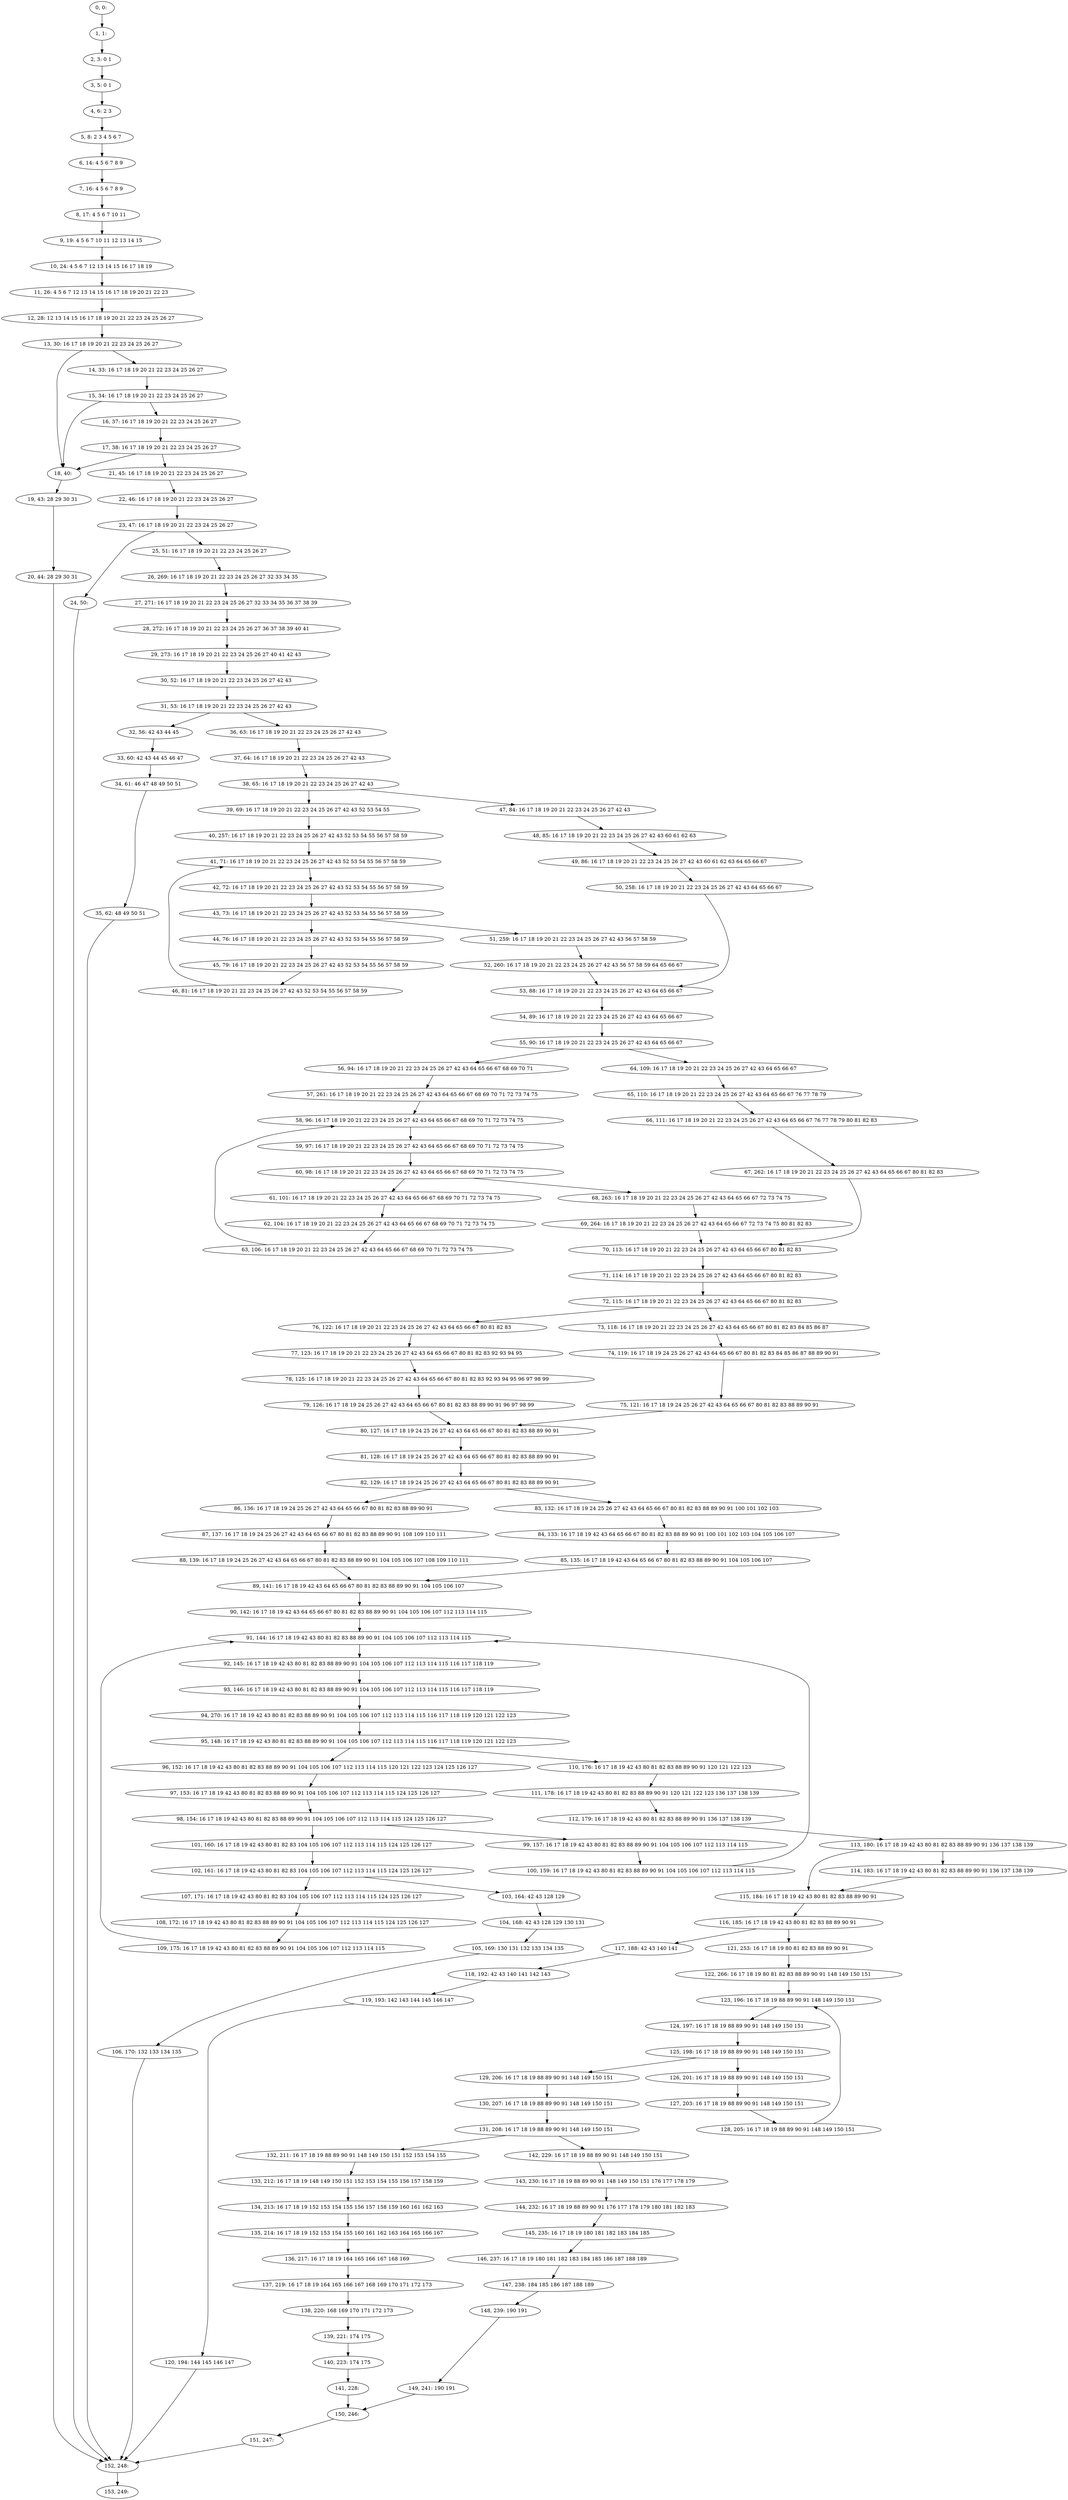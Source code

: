 digraph G {
0[label="0, 0: "];
1[label="1, 1: "];
2[label="2, 3: 0 1 "];
3[label="3, 5: 0 1 "];
4[label="4, 6: 2 3 "];
5[label="5, 8: 2 3 4 5 6 7 "];
6[label="6, 14: 4 5 6 7 8 9 "];
7[label="7, 16: 4 5 6 7 8 9 "];
8[label="8, 17: 4 5 6 7 10 11 "];
9[label="9, 19: 4 5 6 7 10 11 12 13 14 15 "];
10[label="10, 24: 4 5 6 7 12 13 14 15 16 17 18 19 "];
11[label="11, 26: 4 5 6 7 12 13 14 15 16 17 18 19 20 21 22 23 "];
12[label="12, 28: 12 13 14 15 16 17 18 19 20 21 22 23 24 25 26 27 "];
13[label="13, 30: 16 17 18 19 20 21 22 23 24 25 26 27 "];
14[label="14, 33: 16 17 18 19 20 21 22 23 24 25 26 27 "];
15[label="15, 34: 16 17 18 19 20 21 22 23 24 25 26 27 "];
16[label="16, 37: 16 17 18 19 20 21 22 23 24 25 26 27 "];
17[label="17, 38: 16 17 18 19 20 21 22 23 24 25 26 27 "];
18[label="18, 40: "];
19[label="19, 43: 28 29 30 31 "];
20[label="20, 44: 28 29 30 31 "];
21[label="21, 45: 16 17 18 19 20 21 22 23 24 25 26 27 "];
22[label="22, 46: 16 17 18 19 20 21 22 23 24 25 26 27 "];
23[label="23, 47: 16 17 18 19 20 21 22 23 24 25 26 27 "];
24[label="24, 50: "];
25[label="25, 51: 16 17 18 19 20 21 22 23 24 25 26 27 "];
26[label="26, 269: 16 17 18 19 20 21 22 23 24 25 26 27 32 33 34 35 "];
27[label="27, 271: 16 17 18 19 20 21 22 23 24 25 26 27 32 33 34 35 36 37 38 39 "];
28[label="28, 272: 16 17 18 19 20 21 22 23 24 25 26 27 36 37 38 39 40 41 "];
29[label="29, 273: 16 17 18 19 20 21 22 23 24 25 26 27 40 41 42 43 "];
30[label="30, 52: 16 17 18 19 20 21 22 23 24 25 26 27 42 43 "];
31[label="31, 53: 16 17 18 19 20 21 22 23 24 25 26 27 42 43 "];
32[label="32, 56: 42 43 44 45 "];
33[label="33, 60: 42 43 44 45 46 47 "];
34[label="34, 61: 46 47 48 49 50 51 "];
35[label="35, 62: 48 49 50 51 "];
36[label="36, 63: 16 17 18 19 20 21 22 23 24 25 26 27 42 43 "];
37[label="37, 64: 16 17 18 19 20 21 22 23 24 25 26 27 42 43 "];
38[label="38, 65: 16 17 18 19 20 21 22 23 24 25 26 27 42 43 "];
39[label="39, 69: 16 17 18 19 20 21 22 23 24 25 26 27 42 43 52 53 54 55 "];
40[label="40, 257: 16 17 18 19 20 21 22 23 24 25 26 27 42 43 52 53 54 55 56 57 58 59 "];
41[label="41, 71: 16 17 18 19 20 21 22 23 24 25 26 27 42 43 52 53 54 55 56 57 58 59 "];
42[label="42, 72: 16 17 18 19 20 21 22 23 24 25 26 27 42 43 52 53 54 55 56 57 58 59 "];
43[label="43, 73: 16 17 18 19 20 21 22 23 24 25 26 27 42 43 52 53 54 55 56 57 58 59 "];
44[label="44, 76: 16 17 18 19 20 21 22 23 24 25 26 27 42 43 52 53 54 55 56 57 58 59 "];
45[label="45, 79: 16 17 18 19 20 21 22 23 24 25 26 27 42 43 52 53 54 55 56 57 58 59 "];
46[label="46, 81: 16 17 18 19 20 21 22 23 24 25 26 27 42 43 52 53 54 55 56 57 58 59 "];
47[label="47, 84: 16 17 18 19 20 21 22 23 24 25 26 27 42 43 "];
48[label="48, 85: 16 17 18 19 20 21 22 23 24 25 26 27 42 43 60 61 62 63 "];
49[label="49, 86: 16 17 18 19 20 21 22 23 24 25 26 27 42 43 60 61 62 63 64 65 66 67 "];
50[label="50, 258: 16 17 18 19 20 21 22 23 24 25 26 27 42 43 64 65 66 67 "];
51[label="51, 259: 16 17 18 19 20 21 22 23 24 25 26 27 42 43 56 57 58 59 "];
52[label="52, 260: 16 17 18 19 20 21 22 23 24 25 26 27 42 43 56 57 58 59 64 65 66 67 "];
53[label="53, 88: 16 17 18 19 20 21 22 23 24 25 26 27 42 43 64 65 66 67 "];
54[label="54, 89: 16 17 18 19 20 21 22 23 24 25 26 27 42 43 64 65 66 67 "];
55[label="55, 90: 16 17 18 19 20 21 22 23 24 25 26 27 42 43 64 65 66 67 "];
56[label="56, 94: 16 17 18 19 20 21 22 23 24 25 26 27 42 43 64 65 66 67 68 69 70 71 "];
57[label="57, 261: 16 17 18 19 20 21 22 23 24 25 26 27 42 43 64 65 66 67 68 69 70 71 72 73 74 75 "];
58[label="58, 96: 16 17 18 19 20 21 22 23 24 25 26 27 42 43 64 65 66 67 68 69 70 71 72 73 74 75 "];
59[label="59, 97: 16 17 18 19 20 21 22 23 24 25 26 27 42 43 64 65 66 67 68 69 70 71 72 73 74 75 "];
60[label="60, 98: 16 17 18 19 20 21 22 23 24 25 26 27 42 43 64 65 66 67 68 69 70 71 72 73 74 75 "];
61[label="61, 101: 16 17 18 19 20 21 22 23 24 25 26 27 42 43 64 65 66 67 68 69 70 71 72 73 74 75 "];
62[label="62, 104: 16 17 18 19 20 21 22 23 24 25 26 27 42 43 64 65 66 67 68 69 70 71 72 73 74 75 "];
63[label="63, 106: 16 17 18 19 20 21 22 23 24 25 26 27 42 43 64 65 66 67 68 69 70 71 72 73 74 75 "];
64[label="64, 109: 16 17 18 19 20 21 22 23 24 25 26 27 42 43 64 65 66 67 "];
65[label="65, 110: 16 17 18 19 20 21 22 23 24 25 26 27 42 43 64 65 66 67 76 77 78 79 "];
66[label="66, 111: 16 17 18 19 20 21 22 23 24 25 26 27 42 43 64 65 66 67 76 77 78 79 80 81 82 83 "];
67[label="67, 262: 16 17 18 19 20 21 22 23 24 25 26 27 42 43 64 65 66 67 80 81 82 83 "];
68[label="68, 263: 16 17 18 19 20 21 22 23 24 25 26 27 42 43 64 65 66 67 72 73 74 75 "];
69[label="69, 264: 16 17 18 19 20 21 22 23 24 25 26 27 42 43 64 65 66 67 72 73 74 75 80 81 82 83 "];
70[label="70, 113: 16 17 18 19 20 21 22 23 24 25 26 27 42 43 64 65 66 67 80 81 82 83 "];
71[label="71, 114: 16 17 18 19 20 21 22 23 24 25 26 27 42 43 64 65 66 67 80 81 82 83 "];
72[label="72, 115: 16 17 18 19 20 21 22 23 24 25 26 27 42 43 64 65 66 67 80 81 82 83 "];
73[label="73, 118: 16 17 18 19 20 21 22 23 24 25 26 27 42 43 64 65 66 67 80 81 82 83 84 85 86 87 "];
74[label="74, 119: 16 17 18 19 24 25 26 27 42 43 64 65 66 67 80 81 82 83 84 85 86 87 88 89 90 91 "];
75[label="75, 121: 16 17 18 19 24 25 26 27 42 43 64 65 66 67 80 81 82 83 88 89 90 91 "];
76[label="76, 122: 16 17 18 19 20 21 22 23 24 25 26 27 42 43 64 65 66 67 80 81 82 83 "];
77[label="77, 123: 16 17 18 19 20 21 22 23 24 25 26 27 42 43 64 65 66 67 80 81 82 83 92 93 94 95 "];
78[label="78, 125: 16 17 18 19 20 21 22 23 24 25 26 27 42 43 64 65 66 67 80 81 82 83 92 93 94 95 96 97 98 99 "];
79[label="79, 126: 16 17 18 19 24 25 26 27 42 43 64 65 66 67 80 81 82 83 88 89 90 91 96 97 98 99 "];
80[label="80, 127: 16 17 18 19 24 25 26 27 42 43 64 65 66 67 80 81 82 83 88 89 90 91 "];
81[label="81, 128: 16 17 18 19 24 25 26 27 42 43 64 65 66 67 80 81 82 83 88 89 90 91 "];
82[label="82, 129: 16 17 18 19 24 25 26 27 42 43 64 65 66 67 80 81 82 83 88 89 90 91 "];
83[label="83, 132: 16 17 18 19 24 25 26 27 42 43 64 65 66 67 80 81 82 83 88 89 90 91 100 101 102 103 "];
84[label="84, 133: 16 17 18 19 42 43 64 65 66 67 80 81 82 83 88 89 90 91 100 101 102 103 104 105 106 107 "];
85[label="85, 135: 16 17 18 19 42 43 64 65 66 67 80 81 82 83 88 89 90 91 104 105 106 107 "];
86[label="86, 136: 16 17 18 19 24 25 26 27 42 43 64 65 66 67 80 81 82 83 88 89 90 91 "];
87[label="87, 137: 16 17 18 19 24 25 26 27 42 43 64 65 66 67 80 81 82 83 88 89 90 91 108 109 110 111 "];
88[label="88, 139: 16 17 18 19 24 25 26 27 42 43 64 65 66 67 80 81 82 83 88 89 90 91 104 105 106 107 108 109 110 111 "];
89[label="89, 141: 16 17 18 19 42 43 64 65 66 67 80 81 82 83 88 89 90 91 104 105 106 107 "];
90[label="90, 142: 16 17 18 19 42 43 64 65 66 67 80 81 82 83 88 89 90 91 104 105 106 107 112 113 114 115 "];
91[label="91, 144: 16 17 18 19 42 43 80 81 82 83 88 89 90 91 104 105 106 107 112 113 114 115 "];
92[label="92, 145: 16 17 18 19 42 43 80 81 82 83 88 89 90 91 104 105 106 107 112 113 114 115 116 117 118 119 "];
93[label="93, 146: 16 17 18 19 42 43 80 81 82 83 88 89 90 91 104 105 106 107 112 113 114 115 116 117 118 119 "];
94[label="94, 270: 16 17 18 19 42 43 80 81 82 83 88 89 90 91 104 105 106 107 112 113 114 115 116 117 118 119 120 121 122 123 "];
95[label="95, 148: 16 17 18 19 42 43 80 81 82 83 88 89 90 91 104 105 106 107 112 113 114 115 116 117 118 119 120 121 122 123 "];
96[label="96, 152: 16 17 18 19 42 43 80 81 82 83 88 89 90 91 104 105 106 107 112 113 114 115 120 121 122 123 124 125 126 127 "];
97[label="97, 153: 16 17 18 19 42 43 80 81 82 83 88 89 90 91 104 105 106 107 112 113 114 115 124 125 126 127 "];
98[label="98, 154: 16 17 18 19 42 43 80 81 82 83 88 89 90 91 104 105 106 107 112 113 114 115 124 125 126 127 "];
99[label="99, 157: 16 17 18 19 42 43 80 81 82 83 88 89 90 91 104 105 106 107 112 113 114 115 "];
100[label="100, 159: 16 17 18 19 42 43 80 81 82 83 88 89 90 91 104 105 106 107 112 113 114 115 "];
101[label="101, 160: 16 17 18 19 42 43 80 81 82 83 104 105 106 107 112 113 114 115 124 125 126 127 "];
102[label="102, 161: 16 17 18 19 42 43 80 81 82 83 104 105 106 107 112 113 114 115 124 125 126 127 "];
103[label="103, 164: 42 43 128 129 "];
104[label="104, 168: 42 43 128 129 130 131 "];
105[label="105, 169: 130 131 132 133 134 135 "];
106[label="106, 170: 132 133 134 135 "];
107[label="107, 171: 16 17 18 19 42 43 80 81 82 83 104 105 106 107 112 113 114 115 124 125 126 127 "];
108[label="108, 172: 16 17 18 19 42 43 80 81 82 83 88 89 90 91 104 105 106 107 112 113 114 115 124 125 126 127 "];
109[label="109, 175: 16 17 18 19 42 43 80 81 82 83 88 89 90 91 104 105 106 107 112 113 114 115 "];
110[label="110, 176: 16 17 18 19 42 43 80 81 82 83 88 89 90 91 120 121 122 123 "];
111[label="111, 178: 16 17 18 19 42 43 80 81 82 83 88 89 90 91 120 121 122 123 136 137 138 139 "];
112[label="112, 179: 16 17 18 19 42 43 80 81 82 83 88 89 90 91 136 137 138 139 "];
113[label="113, 180: 16 17 18 19 42 43 80 81 82 83 88 89 90 91 136 137 138 139 "];
114[label="114, 183: 16 17 18 19 42 43 80 81 82 83 88 89 90 91 136 137 138 139 "];
115[label="115, 184: 16 17 18 19 42 43 80 81 82 83 88 89 90 91 "];
116[label="116, 185: 16 17 18 19 42 43 80 81 82 83 88 89 90 91 "];
117[label="117, 188: 42 43 140 141 "];
118[label="118, 192: 42 43 140 141 142 143 "];
119[label="119, 193: 142 143 144 145 146 147 "];
120[label="120, 194: 144 145 146 147 "];
121[label="121, 253: 16 17 18 19 80 81 82 83 88 89 90 91 "];
122[label="122, 266: 16 17 18 19 80 81 82 83 88 89 90 91 148 149 150 151 "];
123[label="123, 196: 16 17 18 19 88 89 90 91 148 149 150 151 "];
124[label="124, 197: 16 17 18 19 88 89 90 91 148 149 150 151 "];
125[label="125, 198: 16 17 18 19 88 89 90 91 148 149 150 151 "];
126[label="126, 201: 16 17 18 19 88 89 90 91 148 149 150 151 "];
127[label="127, 203: 16 17 18 19 88 89 90 91 148 149 150 151 "];
128[label="128, 205: 16 17 18 19 88 89 90 91 148 149 150 151 "];
129[label="129, 206: 16 17 18 19 88 89 90 91 148 149 150 151 "];
130[label="130, 207: 16 17 18 19 88 89 90 91 148 149 150 151 "];
131[label="131, 208: 16 17 18 19 88 89 90 91 148 149 150 151 "];
132[label="132, 211: 16 17 18 19 88 89 90 91 148 149 150 151 152 153 154 155 "];
133[label="133, 212: 16 17 18 19 148 149 150 151 152 153 154 155 156 157 158 159 "];
134[label="134, 213: 16 17 18 19 152 153 154 155 156 157 158 159 160 161 162 163 "];
135[label="135, 214: 16 17 18 19 152 153 154 155 160 161 162 163 164 165 166 167 "];
136[label="136, 217: 16 17 18 19 164 165 166 167 168 169 "];
137[label="137, 219: 16 17 18 19 164 165 166 167 168 169 170 171 172 173 "];
138[label="138, 220: 168 169 170 171 172 173 "];
139[label="139, 221: 174 175 "];
140[label="140, 223: 174 175 "];
141[label="141, 228: "];
142[label="142, 229: 16 17 18 19 88 89 90 91 148 149 150 151 "];
143[label="143, 230: 16 17 18 19 88 89 90 91 148 149 150 151 176 177 178 179 "];
144[label="144, 232: 16 17 18 19 88 89 90 91 176 177 178 179 180 181 182 183 "];
145[label="145, 235: 16 17 18 19 180 181 182 183 184 185 "];
146[label="146, 237: 16 17 18 19 180 181 182 183 184 185 186 187 188 189 "];
147[label="147, 238: 184 185 186 187 188 189 "];
148[label="148, 239: 190 191 "];
149[label="149, 241: 190 191 "];
150[label="150, 246: "];
151[label="151, 247: "];
152[label="152, 248: "];
153[label="153, 249: "];
0->1 ;
1->2 ;
2->3 ;
3->4 ;
4->5 ;
5->6 ;
6->7 ;
7->8 ;
8->9 ;
9->10 ;
10->11 ;
11->12 ;
12->13 ;
13->14 ;
13->18 ;
14->15 ;
15->16 ;
15->18 ;
16->17 ;
17->18 ;
17->21 ;
18->19 ;
19->20 ;
20->152 ;
21->22 ;
22->23 ;
23->24 ;
23->25 ;
24->152 ;
25->26 ;
26->27 ;
27->28 ;
28->29 ;
29->30 ;
30->31 ;
31->32 ;
31->36 ;
32->33 ;
33->34 ;
34->35 ;
35->152 ;
36->37 ;
37->38 ;
38->39 ;
38->47 ;
39->40 ;
40->41 ;
41->42 ;
42->43 ;
43->44 ;
43->51 ;
44->45 ;
45->46 ;
46->41 ;
47->48 ;
48->49 ;
49->50 ;
50->53 ;
51->52 ;
52->53 ;
53->54 ;
54->55 ;
55->56 ;
55->64 ;
56->57 ;
57->58 ;
58->59 ;
59->60 ;
60->61 ;
60->68 ;
61->62 ;
62->63 ;
63->58 ;
64->65 ;
65->66 ;
66->67 ;
67->70 ;
68->69 ;
69->70 ;
70->71 ;
71->72 ;
72->73 ;
72->76 ;
73->74 ;
74->75 ;
75->80 ;
76->77 ;
77->78 ;
78->79 ;
79->80 ;
80->81 ;
81->82 ;
82->83 ;
82->86 ;
83->84 ;
84->85 ;
85->89 ;
86->87 ;
87->88 ;
88->89 ;
89->90 ;
90->91 ;
91->92 ;
92->93 ;
93->94 ;
94->95 ;
95->96 ;
95->110 ;
96->97 ;
97->98 ;
98->99 ;
98->101 ;
99->100 ;
100->91 ;
101->102 ;
102->103 ;
102->107 ;
103->104 ;
104->105 ;
105->106 ;
106->152 ;
107->108 ;
108->109 ;
109->91 ;
110->111 ;
111->112 ;
112->113 ;
113->114 ;
113->115 ;
114->115 ;
115->116 ;
116->117 ;
116->121 ;
117->118 ;
118->119 ;
119->120 ;
120->152 ;
121->122 ;
122->123 ;
123->124 ;
124->125 ;
125->126 ;
125->129 ;
126->127 ;
127->128 ;
128->123 ;
129->130 ;
130->131 ;
131->132 ;
131->142 ;
132->133 ;
133->134 ;
134->135 ;
135->136 ;
136->137 ;
137->138 ;
138->139 ;
139->140 ;
140->141 ;
141->150 ;
142->143 ;
143->144 ;
144->145 ;
145->146 ;
146->147 ;
147->148 ;
148->149 ;
149->150 ;
150->151 ;
151->152 ;
152->153 ;
}
